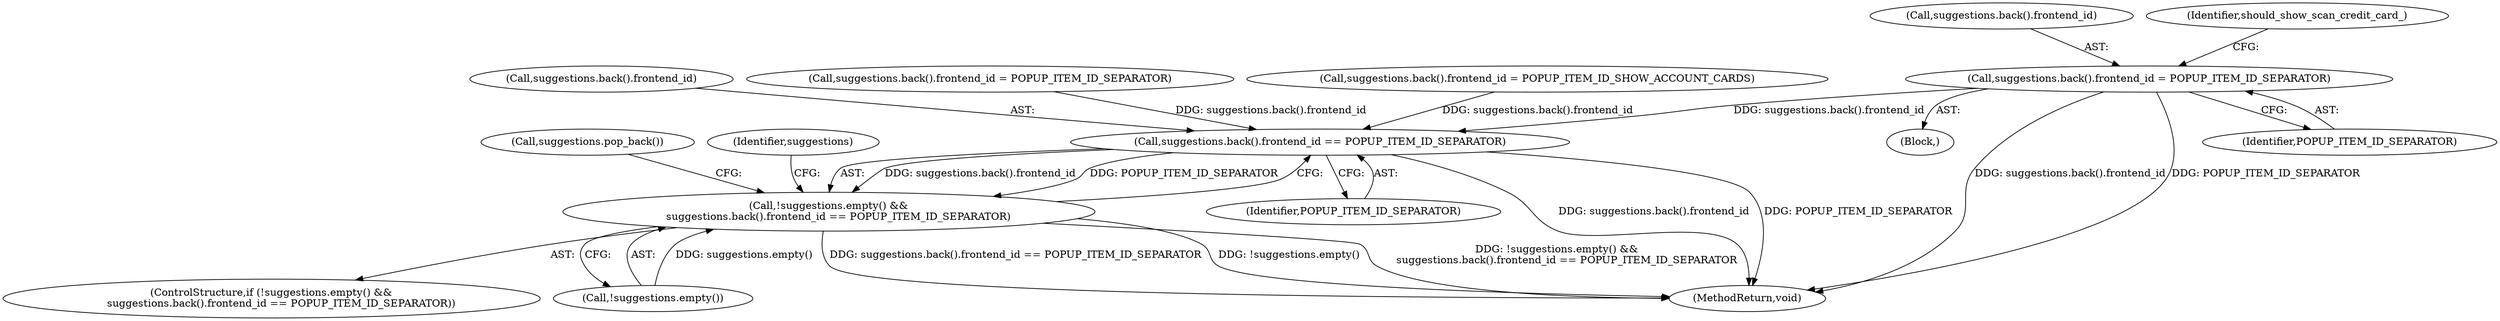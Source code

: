 digraph "1_Chrome_f2d26633cbd50735ac2af30436888b71ac0abad3_4@del" {
"1000124" [label="(Call,suggestions.back().frontend_id = POPUP_ITEM_ID_SEPARATOR)"];
"1000225" [label="(Call,suggestions.back().frontend_id == POPUP_ITEM_ID_SEPARATOR)"];
"1000222" [label="(Call,!suggestions.empty() &&\n      suggestions.back().frontend_id == POPUP_ITEM_ID_SEPARATOR)"];
"1000121" [label="(Block,)"];
"1000226" [label="(Call,suggestions.back().frontend_id)"];
"1000229" [label="(Identifier,POPUP_ITEM_ID_SEPARATOR)"];
"1000221" [label="(ControlStructure,if (!suggestions.empty() &&\n      suggestions.back().frontend_id == POPUP_ITEM_ID_SEPARATOR))"];
"1000206" [label="(Call,suggestions.back().frontend_id = POPUP_ITEM_ID_SEPARATOR)"];
"1000222" [label="(Call,!suggestions.empty() &&\n      suggestions.back().frontend_id == POPUP_ITEM_ID_SEPARATOR)"];
"1000225" [label="(Call,suggestions.back().frontend_id == POPUP_ITEM_ID_SEPARATOR)"];
"1000223" [label="(Call,!suggestions.empty())"];
"1000231" [label="(Call,suggestions.pop_back())"];
"1000179" [label="(Call,suggestions.back().frontend_id = POPUP_ITEM_ID_SHOW_ACCOUNT_CARDS)"];
"1000124" [label="(Call,suggestions.back().frontend_id = POPUP_ITEM_ID_SEPARATOR)"];
"1000253" [label="(MethodReturn,void)"];
"1000128" [label="(Identifier,POPUP_ITEM_ID_SEPARATOR)"];
"1000125" [label="(Call,suggestions.back().frontend_id)"];
"1000130" [label="(Identifier,should_show_scan_credit_card_)"];
"1000234" [label="(Identifier,suggestions)"];
"1000124" -> "1000121"  [label="AST: "];
"1000124" -> "1000128"  [label="CFG: "];
"1000125" -> "1000124"  [label="AST: "];
"1000128" -> "1000124"  [label="AST: "];
"1000130" -> "1000124"  [label="CFG: "];
"1000124" -> "1000253"  [label="DDG: suggestions.back().frontend_id"];
"1000124" -> "1000253"  [label="DDG: POPUP_ITEM_ID_SEPARATOR"];
"1000124" -> "1000225"  [label="DDG: suggestions.back().frontend_id"];
"1000225" -> "1000222"  [label="AST: "];
"1000225" -> "1000229"  [label="CFG: "];
"1000226" -> "1000225"  [label="AST: "];
"1000229" -> "1000225"  [label="AST: "];
"1000222" -> "1000225"  [label="CFG: "];
"1000225" -> "1000253"  [label="DDG: suggestions.back().frontend_id"];
"1000225" -> "1000253"  [label="DDG: POPUP_ITEM_ID_SEPARATOR"];
"1000225" -> "1000222"  [label="DDG: suggestions.back().frontend_id"];
"1000225" -> "1000222"  [label="DDG: POPUP_ITEM_ID_SEPARATOR"];
"1000179" -> "1000225"  [label="DDG: suggestions.back().frontend_id"];
"1000206" -> "1000225"  [label="DDG: suggestions.back().frontend_id"];
"1000222" -> "1000221"  [label="AST: "];
"1000222" -> "1000223"  [label="CFG: "];
"1000223" -> "1000222"  [label="AST: "];
"1000231" -> "1000222"  [label="CFG: "];
"1000234" -> "1000222"  [label="CFG: "];
"1000222" -> "1000253"  [label="DDG: suggestions.back().frontend_id == POPUP_ITEM_ID_SEPARATOR"];
"1000222" -> "1000253"  [label="DDG: !suggestions.empty()"];
"1000222" -> "1000253"  [label="DDG: !suggestions.empty() &&\n      suggestions.back().frontend_id == POPUP_ITEM_ID_SEPARATOR"];
"1000223" -> "1000222"  [label="DDG: suggestions.empty()"];
}
